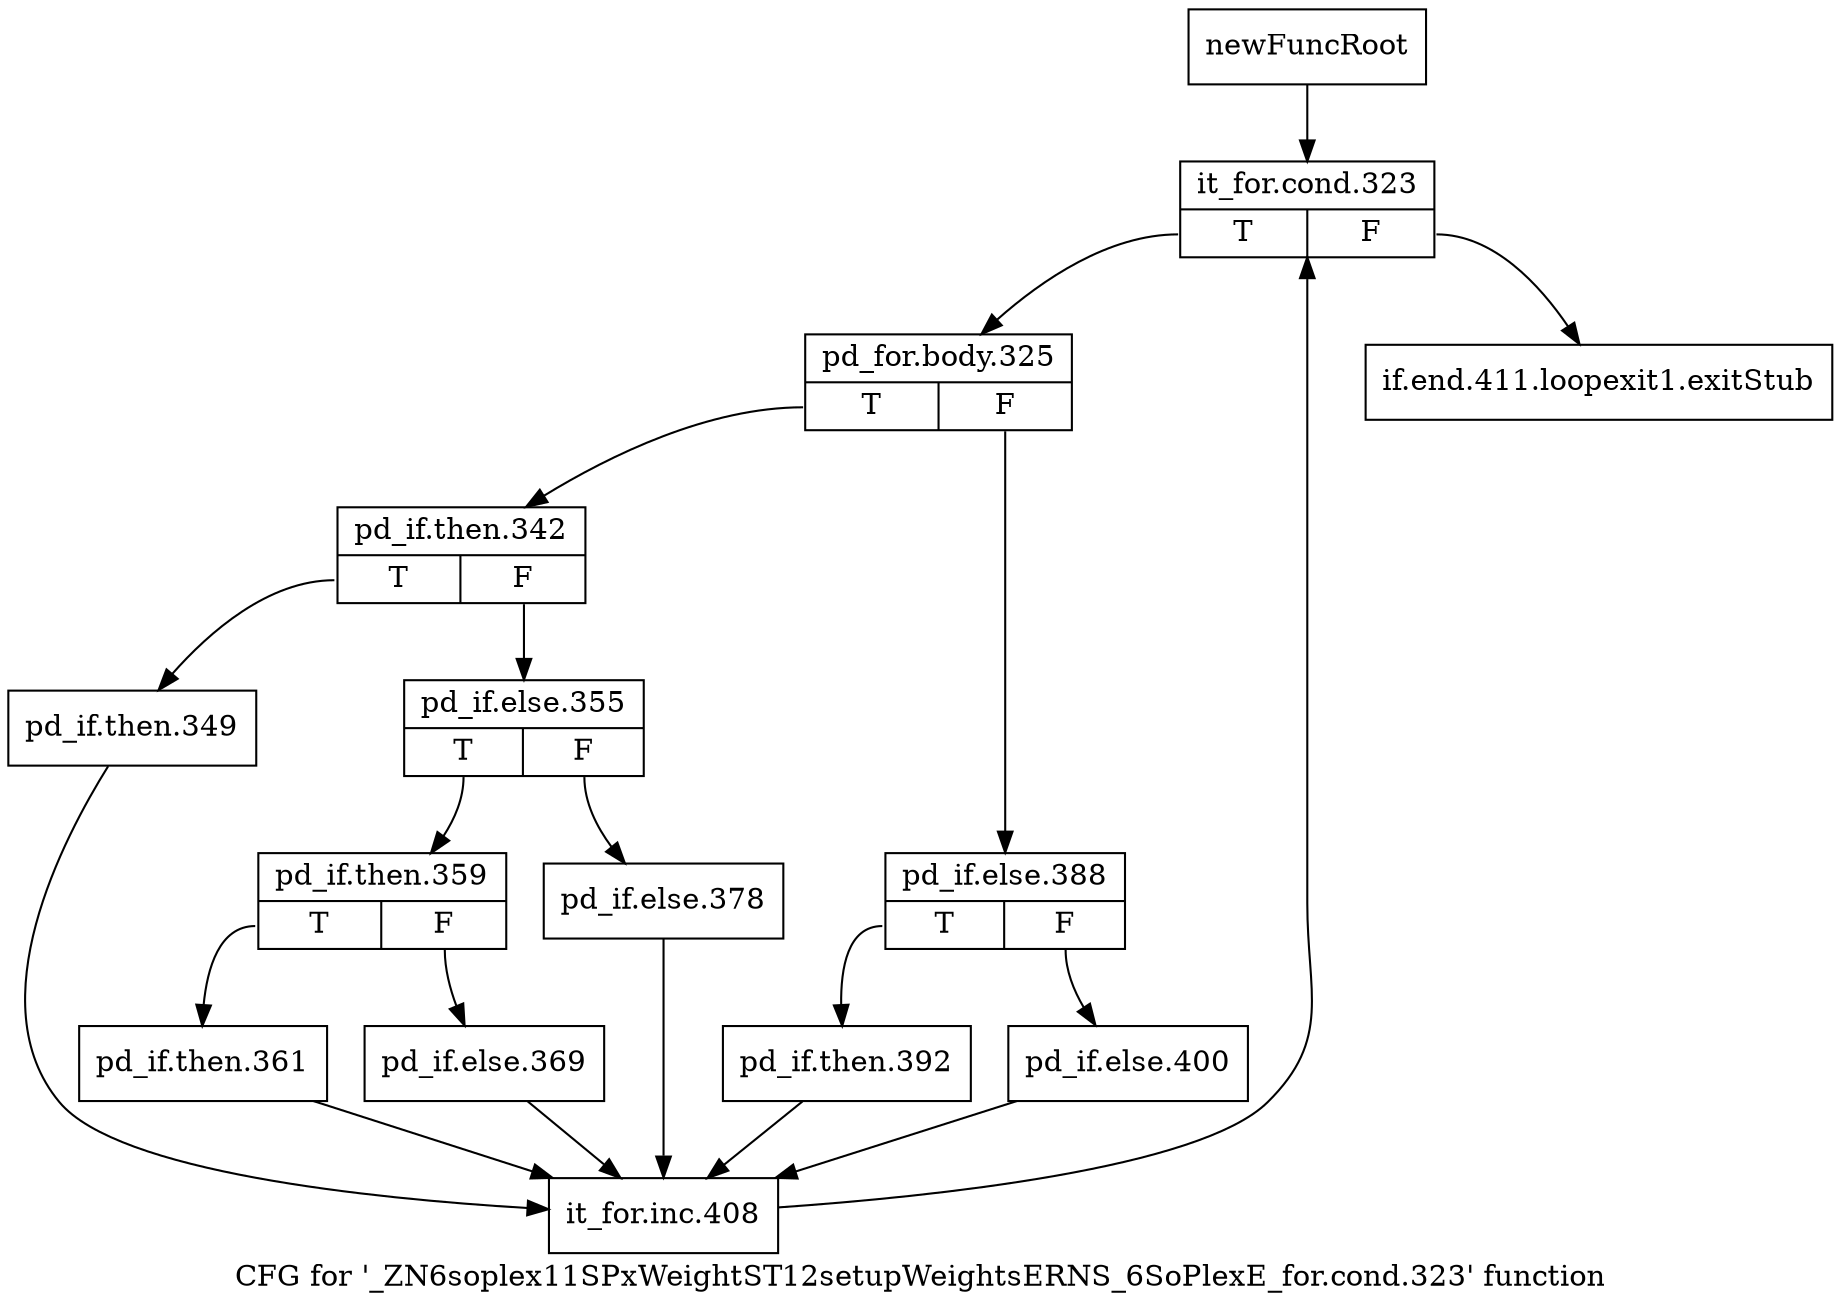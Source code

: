 digraph "CFG for '_ZN6soplex11SPxWeightST12setupWeightsERNS_6SoPlexE_for.cond.323' function" {
	label="CFG for '_ZN6soplex11SPxWeightST12setupWeightsERNS_6SoPlexE_for.cond.323' function";

	Node0x2b27530 [shape=record,label="{newFuncRoot}"];
	Node0x2b27530 -> Node0x2b275d0;
	Node0x2b27580 [shape=record,label="{if.end.411.loopexit1.exitStub}"];
	Node0x2b275d0 [shape=record,label="{it_for.cond.323|{<s0>T|<s1>F}}"];
	Node0x2b275d0:s0 -> Node0x2b27620;
	Node0x2b275d0:s1 -> Node0x2b27580;
	Node0x2b27620 [shape=record,label="{pd_for.body.325|{<s0>T|<s1>F}}"];
	Node0x2b27620:s0 -> Node0x2b27760;
	Node0x2b27620:s1 -> Node0x2b27670;
	Node0x2b27670 [shape=record,label="{pd_if.else.388|{<s0>T|<s1>F}}"];
	Node0x2b27670:s0 -> Node0x2b27710;
	Node0x2b27670:s1 -> Node0x2b276c0;
	Node0x2b276c0 [shape=record,label="{pd_if.else.400}"];
	Node0x2b276c0 -> Node0x2b27990;
	Node0x2b27710 [shape=record,label="{pd_if.then.392}"];
	Node0x2b27710 -> Node0x2b27990;
	Node0x2b27760 [shape=record,label="{pd_if.then.342|{<s0>T|<s1>F}}"];
	Node0x2b27760:s0 -> Node0x2b27940;
	Node0x2b27760:s1 -> Node0x2b277b0;
	Node0x2b277b0 [shape=record,label="{pd_if.else.355|{<s0>T|<s1>F}}"];
	Node0x2b277b0:s0 -> Node0x2b27850;
	Node0x2b277b0:s1 -> Node0x2b27800;
	Node0x2b27800 [shape=record,label="{pd_if.else.378}"];
	Node0x2b27800 -> Node0x2b27990;
	Node0x2b27850 [shape=record,label="{pd_if.then.359|{<s0>T|<s1>F}}"];
	Node0x2b27850:s0 -> Node0x2b278f0;
	Node0x2b27850:s1 -> Node0x2b278a0;
	Node0x2b278a0 [shape=record,label="{pd_if.else.369}"];
	Node0x2b278a0 -> Node0x2b27990;
	Node0x2b278f0 [shape=record,label="{pd_if.then.361}"];
	Node0x2b278f0 -> Node0x2b27990;
	Node0x2b27940 [shape=record,label="{pd_if.then.349}"];
	Node0x2b27940 -> Node0x2b27990;
	Node0x2b27990 [shape=record,label="{it_for.inc.408}"];
	Node0x2b27990 -> Node0x2b275d0;
}
